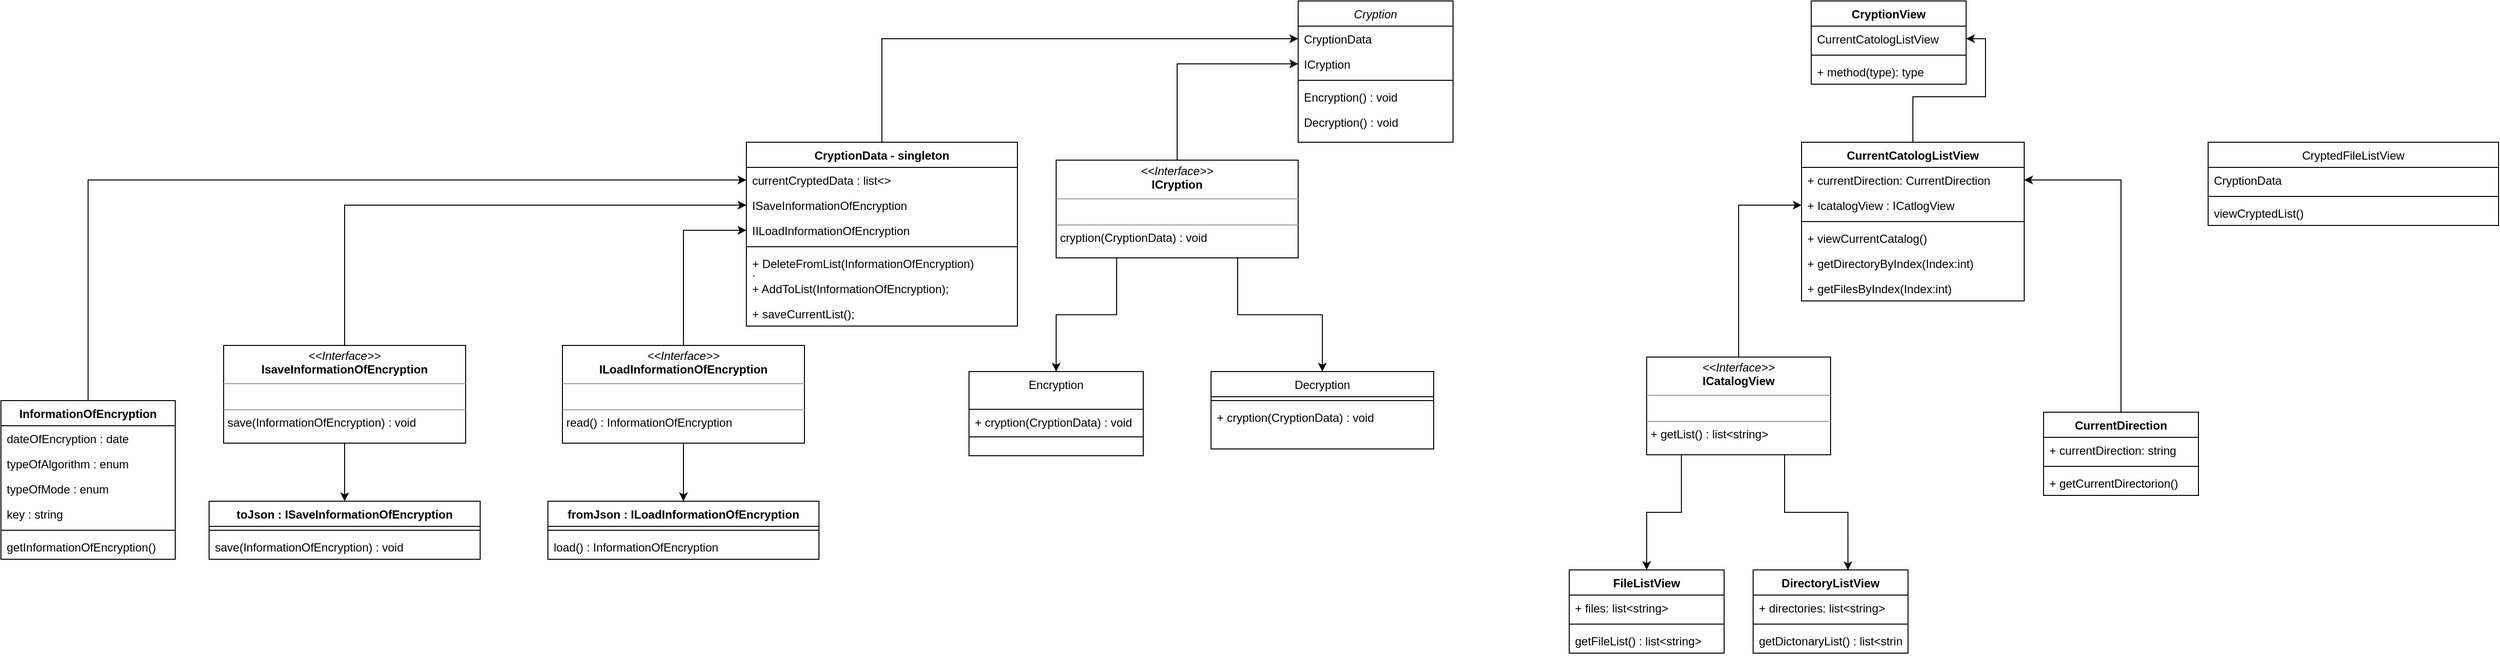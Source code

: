 <mxfile version="14.5.1" type="github">
  <diagram id="C5RBs43oDa-KdzZeNtuy" name="Page-1">
    <mxGraphModel dx="3671" dy="1588" grid="1" gridSize="10" guides="1" tooltips="1" connect="1" arrows="1" fold="1" page="1" pageScale="1" pageWidth="827" pageHeight="1169" math="0" shadow="0">
      <root>
        <mxCell id="WIyWlLk6GJQsqaUBKTNV-0" />
        <mxCell id="WIyWlLk6GJQsqaUBKTNV-1" parent="WIyWlLk6GJQsqaUBKTNV-0" />
        <mxCell id="zkfFHV4jXpPFQw0GAbJ--0" value="Cryption" style="swimlane;fontStyle=2;align=center;verticalAlign=top;childLayout=stackLayout;horizontal=1;startSize=26;horizontalStack=0;resizeParent=1;resizeLast=0;collapsible=1;marginBottom=0;rounded=0;shadow=0;strokeWidth=1;" parent="WIyWlLk6GJQsqaUBKTNV-1" vertex="1">
          <mxGeometry x="1210" y="216" width="160" height="146" as="geometry">
            <mxRectangle x="230" y="140" width="160" height="26" as="alternateBounds" />
          </mxGeometry>
        </mxCell>
        <mxCell id="Qj-PsOSthV5Xs8igE-OQ-14" value="CryptionData" style="text;strokeColor=none;fillColor=none;align=left;verticalAlign=top;spacingLeft=4;spacingRight=4;overflow=hidden;rotatable=0;points=[[0,0.5],[1,0.5]];portConstraint=eastwest;" parent="zkfFHV4jXpPFQw0GAbJ--0" vertex="1">
          <mxGeometry y="26" width="160" height="26" as="geometry" />
        </mxCell>
        <mxCell id="Qj-PsOSthV5Xs8igE-OQ-28" value="ICryption" style="text;strokeColor=none;fillColor=none;align=left;verticalAlign=top;spacingLeft=4;spacingRight=4;overflow=hidden;rotatable=0;points=[[0,0.5],[1,0.5]];portConstraint=eastwest;" parent="zkfFHV4jXpPFQw0GAbJ--0" vertex="1">
          <mxGeometry y="52" width="160" height="26" as="geometry" />
        </mxCell>
        <mxCell id="zkfFHV4jXpPFQw0GAbJ--4" value="" style="line;html=1;strokeWidth=1;align=left;verticalAlign=middle;spacingTop=-1;spacingLeft=3;spacingRight=3;rotatable=0;labelPosition=right;points=[];portConstraint=eastwest;" parent="zkfFHV4jXpPFQw0GAbJ--0" vertex="1">
          <mxGeometry y="78" width="160" height="8" as="geometry" />
        </mxCell>
        <mxCell id="Qj-PsOSthV5Xs8igE-OQ-30" value="Encryption() : void" style="text;strokeColor=none;fillColor=none;align=left;verticalAlign=top;spacingLeft=4;spacingRight=4;overflow=hidden;rotatable=0;points=[[0,0.5],[1,0.5]];portConstraint=eastwest;" parent="zkfFHV4jXpPFQw0GAbJ--0" vertex="1">
          <mxGeometry y="86" width="160" height="26" as="geometry" />
        </mxCell>
        <mxCell id="Qj-PsOSthV5Xs8igE-OQ-31" value="Decryption() : void" style="text;strokeColor=none;fillColor=none;align=left;verticalAlign=top;spacingLeft=4;spacingRight=4;overflow=hidden;rotatable=0;points=[[0,0.5],[1,0.5]];portConstraint=eastwest;" parent="zkfFHV4jXpPFQw0GAbJ--0" vertex="1">
          <mxGeometry y="112" width="160" height="26" as="geometry" />
        </mxCell>
        <mxCell id="zkfFHV4jXpPFQw0GAbJ--6" value="Encryption" style="swimlane;fontStyle=0;align=center;verticalAlign=top;childLayout=stackLayout;horizontal=1;startSize=39;horizontalStack=0;resizeParent=1;resizeLast=0;collapsible=1;marginBottom=0;rounded=0;shadow=0;strokeWidth=1;" parent="WIyWlLk6GJQsqaUBKTNV-1" vertex="1">
          <mxGeometry x="870" y="599" width="180" height="87" as="geometry">
            <mxRectangle x="130" y="380" width="160" height="26" as="alternateBounds" />
          </mxGeometry>
        </mxCell>
        <mxCell id="9iRqYb5BXU4AiGlbmvDw-17" value="+ cryption(CryptionData) : void" style="text;align=left;verticalAlign=top;spacingLeft=4;spacingRight=4;overflow=hidden;rotatable=0;points=[[0,0.5],[1,0.5]];portConstraint=eastwest;rounded=0;shadow=0;html=0;" parent="zkfFHV4jXpPFQw0GAbJ--6" vertex="1">
          <mxGeometry y="39" width="180" height="26" as="geometry" />
        </mxCell>
        <mxCell id="zkfFHV4jXpPFQw0GAbJ--9" value="" style="line;html=1;strokeWidth=1;align=left;verticalAlign=middle;spacingTop=-1;spacingLeft=3;spacingRight=3;rotatable=0;labelPosition=right;points=[];portConstraint=eastwest;" parent="zkfFHV4jXpPFQw0GAbJ--6" vertex="1">
          <mxGeometry y="65" width="180" height="5" as="geometry" />
        </mxCell>
        <mxCell id="zkfFHV4jXpPFQw0GAbJ--13" value="Decryption" style="swimlane;fontStyle=0;align=center;verticalAlign=top;childLayout=stackLayout;horizontal=1;startSize=26;horizontalStack=0;resizeParent=1;resizeLast=0;collapsible=1;marginBottom=0;rounded=0;shadow=0;strokeWidth=1;" parent="WIyWlLk6GJQsqaUBKTNV-1" vertex="1">
          <mxGeometry x="1120" y="599" width="230" height="80" as="geometry">
            <mxRectangle x="340" y="380" width="170" height="26" as="alternateBounds" />
          </mxGeometry>
        </mxCell>
        <mxCell id="zkfFHV4jXpPFQw0GAbJ--15" value="" style="line;html=1;strokeWidth=1;align=left;verticalAlign=middle;spacingTop=-1;spacingLeft=3;spacingRight=3;rotatable=0;labelPosition=right;points=[];portConstraint=eastwest;" parent="zkfFHV4jXpPFQw0GAbJ--13" vertex="1">
          <mxGeometry y="26" width="230" height="8" as="geometry" />
        </mxCell>
        <mxCell id="Qj-PsOSthV5Xs8igE-OQ-9" value="+ cryption(CryptionData) : void" style="text;align=left;verticalAlign=top;spacingLeft=4;spacingRight=4;overflow=hidden;rotatable=0;points=[[0,0.5],[1,0.5]];portConstraint=eastwest;rounded=0;shadow=0;html=0;" parent="zkfFHV4jXpPFQw0GAbJ--13" vertex="1">
          <mxGeometry y="34" width="230" height="26" as="geometry" />
        </mxCell>
        <mxCell id="9iRqYb5BXU4AiGlbmvDw-7" value="CryptionView" style="swimlane;fontStyle=1;align=center;verticalAlign=top;childLayout=stackLayout;horizontal=1;startSize=26;horizontalStack=0;resizeParent=1;resizeParentMax=0;resizeLast=0;collapsible=1;marginBottom=0;" parent="WIyWlLk6GJQsqaUBKTNV-1" vertex="1">
          <mxGeometry x="1740" y="216" width="160" height="86" as="geometry" />
        </mxCell>
        <mxCell id="9iRqYb5BXU4AiGlbmvDw-8" value="CurrentCatologListView" style="text;strokeColor=none;fillColor=none;align=left;verticalAlign=top;spacingLeft=4;spacingRight=4;overflow=hidden;rotatable=0;points=[[0,0.5],[1,0.5]];portConstraint=eastwest;" parent="9iRqYb5BXU4AiGlbmvDw-7" vertex="1">
          <mxGeometry y="26" width="160" height="26" as="geometry" />
        </mxCell>
        <mxCell id="9iRqYb5BXU4AiGlbmvDw-9" value="" style="line;strokeWidth=1;fillColor=none;align=left;verticalAlign=middle;spacingTop=-1;spacingLeft=3;spacingRight=3;rotatable=0;labelPosition=right;points=[];portConstraint=eastwest;" parent="9iRqYb5BXU4AiGlbmvDw-7" vertex="1">
          <mxGeometry y="52" width="160" height="8" as="geometry" />
        </mxCell>
        <mxCell id="9iRqYb5BXU4AiGlbmvDw-10" value="+ method(type): type" style="text;strokeColor=none;fillColor=none;align=left;verticalAlign=top;spacingLeft=4;spacingRight=4;overflow=hidden;rotatable=0;points=[[0,0.5],[1,0.5]];portConstraint=eastwest;" parent="9iRqYb5BXU4AiGlbmvDw-7" vertex="1">
          <mxGeometry y="60" width="160" height="26" as="geometry" />
        </mxCell>
        <mxCell id="9iRqYb5BXU4AiGlbmvDw-11" value="FileListView" style="swimlane;fontStyle=1;align=center;verticalAlign=top;childLayout=stackLayout;horizontal=1;startSize=26;horizontalStack=0;resizeParent=1;resizeParentMax=0;resizeLast=0;collapsible=1;marginBottom=0;" parent="WIyWlLk6GJQsqaUBKTNV-1" vertex="1">
          <mxGeometry x="1490" y="804" width="160" height="86" as="geometry" />
        </mxCell>
        <mxCell id="9iRqYb5BXU4AiGlbmvDw-12" value="+ files: list&lt;string&gt;" style="text;strokeColor=none;fillColor=none;align=left;verticalAlign=top;spacingLeft=4;spacingRight=4;overflow=hidden;rotatable=0;points=[[0,0.5],[1,0.5]];portConstraint=eastwest;" parent="9iRqYb5BXU4AiGlbmvDw-11" vertex="1">
          <mxGeometry y="26" width="160" height="26" as="geometry" />
        </mxCell>
        <mxCell id="9iRqYb5BXU4AiGlbmvDw-13" value="" style="line;strokeWidth=1;fillColor=none;align=left;verticalAlign=middle;spacingTop=-1;spacingLeft=3;spacingRight=3;rotatable=0;labelPosition=right;points=[];portConstraint=eastwest;" parent="9iRqYb5BXU4AiGlbmvDw-11" vertex="1">
          <mxGeometry y="52" width="160" height="8" as="geometry" />
        </mxCell>
        <mxCell id="9iRqYb5BXU4AiGlbmvDw-14" value="getFileList() : list&lt;string&gt;" style="text;strokeColor=none;fillColor=none;align=left;verticalAlign=top;spacingLeft=4;spacingRight=4;overflow=hidden;rotatable=0;points=[[0,0.5],[1,0.5]];portConstraint=eastwest;" parent="9iRqYb5BXU4AiGlbmvDw-11" vertex="1">
          <mxGeometry y="60" width="160" height="26" as="geometry" />
        </mxCell>
        <mxCell id="Qj-PsOSthV5Xs8igE-OQ-2" style="edgeStyle=orthogonalEdgeStyle;rounded=0;orthogonalLoop=1;jettySize=auto;html=1;entryX=0;entryY=0.5;entryDx=0;entryDy=0;" parent="WIyWlLk6GJQsqaUBKTNV-1" source="9iRqYb5BXU4AiGlbmvDw-27" target="9iRqYb5BXU4AiGlbmvDw-67" edge="1">
          <mxGeometry relative="1" as="geometry" />
        </mxCell>
        <mxCell id="9iRqYb5BXU4AiGlbmvDw-27" value="InformationOfEncryption" style="swimlane;fontStyle=1;align=center;verticalAlign=top;childLayout=stackLayout;horizontal=1;startSize=26;horizontalStack=0;resizeParent=1;resizeParentMax=0;resizeLast=0;collapsible=1;marginBottom=0;" parent="WIyWlLk6GJQsqaUBKTNV-1" vertex="1">
          <mxGeometry x="-130" y="629" width="180" height="164" as="geometry" />
        </mxCell>
        <mxCell id="9iRqYb5BXU4AiGlbmvDw-28" value="dateOfEncryption : date" style="text;strokeColor=none;fillColor=none;align=left;verticalAlign=top;spacingLeft=4;spacingRight=4;overflow=hidden;rotatable=0;points=[[0,0.5],[1,0.5]];portConstraint=eastwest;" parent="9iRqYb5BXU4AiGlbmvDw-27" vertex="1">
          <mxGeometry y="26" width="180" height="26" as="geometry" />
        </mxCell>
        <mxCell id="9iRqYb5BXU4AiGlbmvDw-39" value="typeOfAlgorithm : enum" style="text;strokeColor=none;fillColor=none;align=left;verticalAlign=top;spacingLeft=4;spacingRight=4;overflow=hidden;rotatable=0;points=[[0,0.5],[1,0.5]];portConstraint=eastwest;" parent="9iRqYb5BXU4AiGlbmvDw-27" vertex="1">
          <mxGeometry y="52" width="180" height="26" as="geometry" />
        </mxCell>
        <mxCell id="9iRqYb5BXU4AiGlbmvDw-40" value="typeOfMode : enum" style="text;strokeColor=none;fillColor=none;align=left;verticalAlign=top;spacingLeft=4;spacingRight=4;overflow=hidden;rotatable=0;points=[[0,0.5],[1,0.5]];portConstraint=eastwest;" parent="9iRqYb5BXU4AiGlbmvDw-27" vertex="1">
          <mxGeometry y="78" width="180" height="26" as="geometry" />
        </mxCell>
        <mxCell id="9iRqYb5BXU4AiGlbmvDw-41" value="key : string" style="text;strokeColor=none;fillColor=none;align=left;verticalAlign=top;spacingLeft=4;spacingRight=4;overflow=hidden;rotatable=0;points=[[0,0.5],[1,0.5]];portConstraint=eastwest;" parent="9iRqYb5BXU4AiGlbmvDw-27" vertex="1">
          <mxGeometry y="104" width="180" height="26" as="geometry" />
        </mxCell>
        <mxCell id="9iRqYb5BXU4AiGlbmvDw-29" value="" style="line;strokeWidth=1;fillColor=none;align=left;verticalAlign=middle;spacingTop=-1;spacingLeft=3;spacingRight=3;rotatable=0;labelPosition=right;points=[];portConstraint=eastwest;" parent="9iRqYb5BXU4AiGlbmvDw-27" vertex="1">
          <mxGeometry y="130" width="180" height="8" as="geometry" />
        </mxCell>
        <mxCell id="9iRqYb5BXU4AiGlbmvDw-30" value="getInformationOfEncryption()&#xa;" style="text;strokeColor=none;fillColor=none;align=left;verticalAlign=top;spacingLeft=4;spacingRight=4;overflow=hidden;rotatable=0;points=[[0,0.5],[1,0.5]];portConstraint=eastwest;" parent="9iRqYb5BXU4AiGlbmvDw-27" vertex="1">
          <mxGeometry y="138" width="180" height="26" as="geometry" />
        </mxCell>
        <mxCell id="9iRqYb5BXU4AiGlbmvDw-76" style="edgeStyle=orthogonalEdgeStyle;rounded=0;orthogonalLoop=1;jettySize=auto;html=1;entryX=0.5;entryY=0;entryDx=0;entryDy=0;exitX=0.5;exitY=1;exitDx=0;exitDy=0;" parent="WIyWlLk6GJQsqaUBKTNV-1" source="WPmkBU69KhsGeqSe_Cuk-21" target="9iRqYb5BXU4AiGlbmvDw-72" edge="1">
          <mxGeometry relative="1" as="geometry">
            <mxPoint x="220" y="686" as="sourcePoint" />
          </mxGeometry>
        </mxCell>
        <mxCell id="Qj-PsOSthV5Xs8igE-OQ-3" style="edgeStyle=orthogonalEdgeStyle;rounded=0;orthogonalLoop=1;jettySize=auto;html=1;entryX=0;entryY=0.5;entryDx=0;entryDy=0;exitX=0.5;exitY=0;exitDx=0;exitDy=0;" parent="WIyWlLk6GJQsqaUBKTNV-1" source="WPmkBU69KhsGeqSe_Cuk-21" target="Qj-PsOSthV5Xs8igE-OQ-0" edge="1">
          <mxGeometry relative="1" as="geometry">
            <mxPoint x="220" y="626" as="sourcePoint" />
          </mxGeometry>
        </mxCell>
        <mxCell id="Qj-PsOSthV5Xs8igE-OQ-4" style="edgeStyle=orthogonalEdgeStyle;rounded=0;orthogonalLoop=1;jettySize=auto;html=1;entryX=0;entryY=0.5;entryDx=0;entryDy=0;" parent="WIyWlLk6GJQsqaUBKTNV-1" source="WPmkBU69KhsGeqSe_Cuk-18" target="Qj-PsOSthV5Xs8igE-OQ-1" edge="1">
          <mxGeometry relative="1" as="geometry">
            <mxPoint x="560" y="626" as="sourcePoint" />
          </mxGeometry>
        </mxCell>
        <mxCell id="9iRqYb5BXU4AiGlbmvDw-54" value="CryptedFileListView" style="swimlane;fontStyle=0;childLayout=stackLayout;horizontal=1;startSize=26;fillColor=none;horizontalStack=0;resizeParent=1;resizeParentMax=0;resizeLast=0;collapsible=1;marginBottom=0;" parent="WIyWlLk6GJQsqaUBKTNV-1" vertex="1">
          <mxGeometry x="2150" y="362" width="300" height="86" as="geometry" />
        </mxCell>
        <mxCell id="WPmkBU69KhsGeqSe_Cuk-54" value="CryptionData" style="text;strokeColor=none;fillColor=none;align=left;verticalAlign=top;spacingLeft=4;spacingRight=4;overflow=hidden;rotatable=0;points=[[0,0.5],[1,0.5]];portConstraint=eastwest;" vertex="1" parent="9iRqYb5BXU4AiGlbmvDw-54">
          <mxGeometry y="26" width="300" height="26" as="geometry" />
        </mxCell>
        <mxCell id="WPmkBU69KhsGeqSe_Cuk-55" value="" style="line;strokeWidth=1;fillColor=none;align=left;verticalAlign=middle;spacingTop=-1;spacingLeft=3;spacingRight=3;rotatable=0;labelPosition=right;points=[];portConstraint=eastwest;" vertex="1" parent="9iRqYb5BXU4AiGlbmvDw-54">
          <mxGeometry y="52" width="300" height="8" as="geometry" />
        </mxCell>
        <mxCell id="9iRqYb5BXU4AiGlbmvDw-57" value="viewCryptedList()" style="text;strokeColor=none;fillColor=none;align=left;verticalAlign=top;spacingLeft=4;spacingRight=4;overflow=hidden;rotatable=0;points=[[0,0.5],[1,0.5]];portConstraint=eastwest;" parent="9iRqYb5BXU4AiGlbmvDw-54" vertex="1">
          <mxGeometry y="60" width="300" height="26" as="geometry" />
        </mxCell>
        <mxCell id="Qj-PsOSthV5Xs8igE-OQ-15" style="edgeStyle=orthogonalEdgeStyle;rounded=0;orthogonalLoop=1;jettySize=auto;html=1;" parent="WIyWlLk6GJQsqaUBKTNV-1" source="9iRqYb5BXU4AiGlbmvDw-66" target="Qj-PsOSthV5Xs8igE-OQ-14" edge="1">
          <mxGeometry relative="1" as="geometry" />
        </mxCell>
        <mxCell id="9iRqYb5BXU4AiGlbmvDw-66" value="CryptionData - singleton" style="swimlane;fontStyle=1;align=center;verticalAlign=top;childLayout=stackLayout;horizontal=1;startSize=26;horizontalStack=0;resizeParent=1;resizeParentMax=0;resizeLast=0;collapsible=1;marginBottom=0;" parent="WIyWlLk6GJQsqaUBKTNV-1" vertex="1">
          <mxGeometry x="640" y="362" width="280" height="190" as="geometry" />
        </mxCell>
        <mxCell id="9iRqYb5BXU4AiGlbmvDw-67" value="currentCryptedData : list&lt;&gt;" style="text;strokeColor=none;fillColor=none;align=left;verticalAlign=top;spacingLeft=4;spacingRight=4;overflow=hidden;rotatable=0;points=[[0,0.5],[1,0.5]];portConstraint=eastwest;" parent="9iRqYb5BXU4AiGlbmvDw-66" vertex="1">
          <mxGeometry y="26" width="280" height="26" as="geometry" />
        </mxCell>
        <mxCell id="Qj-PsOSthV5Xs8igE-OQ-0" value="ISaveInformationOfEncryption " style="text;strokeColor=none;fillColor=none;align=left;verticalAlign=top;spacingLeft=4;spacingRight=4;overflow=hidden;rotatable=0;points=[[0,0.5],[1,0.5]];portConstraint=eastwest;" parent="9iRqYb5BXU4AiGlbmvDw-66" vertex="1">
          <mxGeometry y="52" width="280" height="26" as="geometry" />
        </mxCell>
        <mxCell id="Qj-PsOSthV5Xs8igE-OQ-1" value="IILoadInformationOfEncryption " style="text;strokeColor=none;fillColor=none;align=left;verticalAlign=top;spacingLeft=4;spacingRight=4;overflow=hidden;rotatable=0;points=[[0,0.5],[1,0.5]];portConstraint=eastwest;" parent="9iRqYb5BXU4AiGlbmvDw-66" vertex="1">
          <mxGeometry y="78" width="280" height="26" as="geometry" />
        </mxCell>
        <mxCell id="9iRqYb5BXU4AiGlbmvDw-68" value="" style="line;strokeWidth=1;fillColor=none;align=left;verticalAlign=middle;spacingTop=-1;spacingLeft=3;spacingRight=3;rotatable=0;labelPosition=right;points=[];portConstraint=eastwest;" parent="9iRqYb5BXU4AiGlbmvDw-66" vertex="1">
          <mxGeometry y="104" width="280" height="8" as="geometry" />
        </mxCell>
        <mxCell id="WPmkBU69KhsGeqSe_Cuk-51" value="+ DeleteFromList(InformationOfEncryption)&#xa;;" style="text;strokeColor=none;fillColor=none;align=left;verticalAlign=top;spacingLeft=4;spacingRight=4;overflow=hidden;rotatable=0;points=[[0,0.5],[1,0.5]];portConstraint=eastwest;" vertex="1" parent="9iRqYb5BXU4AiGlbmvDw-66">
          <mxGeometry y="112" width="280" height="26" as="geometry" />
        </mxCell>
        <mxCell id="WPmkBU69KhsGeqSe_Cuk-52" value="+ AddToList(InformationOfEncryption);" style="text;strokeColor=none;fillColor=none;align=left;verticalAlign=top;spacingLeft=4;spacingRight=4;overflow=hidden;rotatable=0;points=[[0,0.5],[1,0.5]];portConstraint=eastwest;" vertex="1" parent="9iRqYb5BXU4AiGlbmvDw-66">
          <mxGeometry y="138" width="280" height="26" as="geometry" />
        </mxCell>
        <mxCell id="9iRqYb5BXU4AiGlbmvDw-69" value="+ saveCurrentList();" style="text;strokeColor=none;fillColor=none;align=left;verticalAlign=top;spacingLeft=4;spacingRight=4;overflow=hidden;rotatable=0;points=[[0,0.5],[1,0.5]];portConstraint=eastwest;" parent="9iRqYb5BXU4AiGlbmvDw-66" vertex="1">
          <mxGeometry y="164" width="280" height="26" as="geometry" />
        </mxCell>
        <mxCell id="9iRqYb5BXU4AiGlbmvDw-72" value="toJson : ISaveInformationOfEncryption" style="swimlane;fontStyle=1;align=center;verticalAlign=top;childLayout=stackLayout;horizontal=1;startSize=26;horizontalStack=0;resizeParent=1;resizeParentMax=0;resizeLast=0;collapsible=1;marginBottom=0;" parent="WIyWlLk6GJQsqaUBKTNV-1" vertex="1">
          <mxGeometry x="85" y="733" width="280" height="60" as="geometry" />
        </mxCell>
        <mxCell id="9iRqYb5BXU4AiGlbmvDw-74" value="" style="line;strokeWidth=1;fillColor=none;align=left;verticalAlign=middle;spacingTop=-1;spacingLeft=3;spacingRight=3;rotatable=0;labelPosition=right;points=[];portConstraint=eastwest;" parent="9iRqYb5BXU4AiGlbmvDw-72" vertex="1">
          <mxGeometry y="26" width="280" height="8" as="geometry" />
        </mxCell>
        <mxCell id="9iRqYb5BXU4AiGlbmvDw-75" value="save(InformationOfEncryption) : void" style="text;strokeColor=none;fillColor=none;align=left;verticalAlign=top;spacingLeft=4;spacingRight=4;overflow=hidden;rotatable=0;points=[[0,0.5],[1,0.5]];portConstraint=eastwest;" parent="9iRqYb5BXU4AiGlbmvDw-72" vertex="1">
          <mxGeometry y="34" width="280" height="26" as="geometry" />
        </mxCell>
        <mxCell id="9iRqYb5BXU4AiGlbmvDw-77" value="fromJson : ILoadInformationOfEncryption" style="swimlane;fontStyle=1;align=center;verticalAlign=top;childLayout=stackLayout;horizontal=1;startSize=26;horizontalStack=0;resizeParent=1;resizeParentMax=0;resizeLast=0;collapsible=1;marginBottom=0;" parent="WIyWlLk6GJQsqaUBKTNV-1" vertex="1">
          <mxGeometry x="435" y="733" width="280" height="60" as="geometry" />
        </mxCell>
        <mxCell id="9iRqYb5BXU4AiGlbmvDw-78" value="" style="line;strokeWidth=1;fillColor=none;align=left;verticalAlign=middle;spacingTop=-1;spacingLeft=3;spacingRight=3;rotatable=0;labelPosition=right;points=[];portConstraint=eastwest;" parent="9iRqYb5BXU4AiGlbmvDw-77" vertex="1">
          <mxGeometry y="26" width="280" height="8" as="geometry" />
        </mxCell>
        <mxCell id="9iRqYb5BXU4AiGlbmvDw-79" value="load() : InformationOfEncryption" style="text;strokeColor=none;fillColor=none;align=left;verticalAlign=top;spacingLeft=4;spacingRight=4;overflow=hidden;rotatable=0;points=[[0,0.5],[1,0.5]];portConstraint=eastwest;" parent="9iRqYb5BXU4AiGlbmvDw-77" vertex="1">
          <mxGeometry y="34" width="280" height="26" as="geometry" />
        </mxCell>
        <mxCell id="9iRqYb5BXU4AiGlbmvDw-80" style="edgeStyle=orthogonalEdgeStyle;rounded=0;orthogonalLoop=1;jettySize=auto;html=1;exitX=0.5;exitY=1;exitDx=0;exitDy=0;" parent="WIyWlLk6GJQsqaUBKTNV-1" source="WPmkBU69KhsGeqSe_Cuk-18" target="9iRqYb5BXU4AiGlbmvDw-77" edge="1">
          <mxGeometry relative="1" as="geometry">
            <mxPoint x="560" y="686" as="sourcePoint" />
          </mxGeometry>
        </mxCell>
        <mxCell id="Qj-PsOSthV5Xs8igE-OQ-29" style="edgeStyle=orthogonalEdgeStyle;rounded=0;orthogonalLoop=1;jettySize=auto;html=1;entryX=0;entryY=0.5;entryDx=0;entryDy=0;exitX=0.5;exitY=0;exitDx=0;exitDy=0;" parent="WIyWlLk6GJQsqaUBKTNV-1" source="WPmkBU69KhsGeqSe_Cuk-20" target="Qj-PsOSthV5Xs8igE-OQ-28" edge="1">
          <mxGeometry relative="1" as="geometry">
            <mxPoint x="1089.941" y="362" as="sourcePoint" />
          </mxGeometry>
        </mxCell>
        <mxCell id="Qj-PsOSthV5Xs8igE-OQ-24" style="edgeStyle=orthogonalEdgeStyle;rounded=0;orthogonalLoop=1;jettySize=auto;html=1;exitX=0.25;exitY=1;exitDx=0;exitDy=0;" parent="WIyWlLk6GJQsqaUBKTNV-1" source="WPmkBU69KhsGeqSe_Cuk-20" target="zkfFHV4jXpPFQw0GAbJ--6" edge="1">
          <mxGeometry relative="1" as="geometry">
            <mxPoint x="1070.0" y="422.988" as="sourcePoint" />
          </mxGeometry>
        </mxCell>
        <mxCell id="Qj-PsOSthV5Xs8igE-OQ-26" style="edgeStyle=orthogonalEdgeStyle;rounded=0;orthogonalLoop=1;jettySize=auto;html=1;exitX=0.75;exitY=1;exitDx=0;exitDy=0;" parent="WIyWlLk6GJQsqaUBKTNV-1" source="WPmkBU69KhsGeqSe_Cuk-20" target="zkfFHV4jXpPFQw0GAbJ--13" edge="1">
          <mxGeometry relative="1" as="geometry">
            <mxPoint x="1130.0" y="422.988" as="sourcePoint" />
          </mxGeometry>
        </mxCell>
        <mxCell id="WPmkBU69KhsGeqSe_Cuk-0" value="DirectoryListView" style="swimlane;fontStyle=1;align=center;verticalAlign=top;childLayout=stackLayout;horizontal=1;startSize=26;horizontalStack=0;resizeParent=1;resizeParentMax=0;resizeLast=0;collapsible=1;marginBottom=0;" vertex="1" parent="WIyWlLk6GJQsqaUBKTNV-1">
          <mxGeometry x="1680" y="804" width="160" height="86" as="geometry" />
        </mxCell>
        <mxCell id="WPmkBU69KhsGeqSe_Cuk-9" value="+ directories: list&lt;string&gt;" style="text;strokeColor=none;fillColor=none;align=left;verticalAlign=top;spacingLeft=4;spacingRight=4;overflow=hidden;rotatable=0;points=[[0,0.5],[1,0.5]];portConstraint=eastwest;" vertex="1" parent="WPmkBU69KhsGeqSe_Cuk-0">
          <mxGeometry y="26" width="160" height="26" as="geometry" />
        </mxCell>
        <mxCell id="WPmkBU69KhsGeqSe_Cuk-2" value="" style="line;strokeWidth=1;fillColor=none;align=left;verticalAlign=middle;spacingTop=-1;spacingLeft=3;spacingRight=3;rotatable=0;labelPosition=right;points=[];portConstraint=eastwest;" vertex="1" parent="WPmkBU69KhsGeqSe_Cuk-0">
          <mxGeometry y="52" width="160" height="8" as="geometry" />
        </mxCell>
        <mxCell id="WPmkBU69KhsGeqSe_Cuk-8" value="getDictonaryList() : list&lt;string&gt;" style="text;strokeColor=none;fillColor=none;align=left;verticalAlign=top;spacingLeft=4;spacingRight=4;overflow=hidden;rotatable=0;points=[[0,0.5],[1,0.5]];portConstraint=eastwest;" vertex="1" parent="WPmkBU69KhsGeqSe_Cuk-0">
          <mxGeometry y="60" width="160" height="26" as="geometry" />
        </mxCell>
        <mxCell id="WPmkBU69KhsGeqSe_Cuk-33" style="edgeStyle=orthogonalEdgeStyle;rounded=0;orthogonalLoop=1;jettySize=auto;html=1;" edge="1" parent="WIyWlLk6GJQsqaUBKTNV-1" source="WPmkBU69KhsGeqSe_Cuk-4" target="9iRqYb5BXU4AiGlbmvDw-8">
          <mxGeometry relative="1" as="geometry" />
        </mxCell>
        <mxCell id="WPmkBU69KhsGeqSe_Cuk-4" value="CurrentCatologListView" style="swimlane;fontStyle=1;align=center;verticalAlign=top;childLayout=stackLayout;horizontal=1;startSize=26;horizontalStack=0;resizeParent=1;resizeParentMax=0;resizeLast=0;collapsible=1;marginBottom=0;" vertex="1" parent="WIyWlLk6GJQsqaUBKTNV-1">
          <mxGeometry x="1730" y="362" width="230" height="164" as="geometry" />
        </mxCell>
        <mxCell id="WPmkBU69KhsGeqSe_Cuk-10" value="+ currentDirection: CurrentDirection" style="text;strokeColor=none;fillColor=none;align=left;verticalAlign=top;spacingLeft=4;spacingRight=4;overflow=hidden;rotatable=0;points=[[0,0.5],[1,0.5]];portConstraint=eastwest;" vertex="1" parent="WPmkBU69KhsGeqSe_Cuk-4">
          <mxGeometry y="26" width="230" height="26" as="geometry" />
        </mxCell>
        <mxCell id="WPmkBU69KhsGeqSe_Cuk-23" value="+ IcatalogView : ICatlogView" style="text;strokeColor=none;fillColor=none;align=left;verticalAlign=top;spacingLeft=4;spacingRight=4;overflow=hidden;rotatable=0;points=[[0,0.5],[1,0.5]];portConstraint=eastwest;" vertex="1" parent="WPmkBU69KhsGeqSe_Cuk-4">
          <mxGeometry y="52" width="230" height="26" as="geometry" />
        </mxCell>
        <mxCell id="WPmkBU69KhsGeqSe_Cuk-6" value="" style="line;strokeWidth=1;fillColor=none;align=left;verticalAlign=middle;spacingTop=-1;spacingLeft=3;spacingRight=3;rotatable=0;labelPosition=right;points=[];portConstraint=eastwest;" vertex="1" parent="WPmkBU69KhsGeqSe_Cuk-4">
          <mxGeometry y="78" width="230" height="8" as="geometry" />
        </mxCell>
        <mxCell id="WPmkBU69KhsGeqSe_Cuk-7" value="+ viewCurrentCatalog()" style="text;strokeColor=none;fillColor=none;align=left;verticalAlign=top;spacingLeft=4;spacingRight=4;overflow=hidden;rotatable=0;points=[[0,0.5],[1,0.5]];portConstraint=eastwest;" vertex="1" parent="WPmkBU69KhsGeqSe_Cuk-4">
          <mxGeometry y="86" width="230" height="26" as="geometry" />
        </mxCell>
        <mxCell id="WPmkBU69KhsGeqSe_Cuk-31" value="+ getDirectoryByIndex(Index:int)" style="text;strokeColor=none;fillColor=none;align=left;verticalAlign=top;spacingLeft=4;spacingRight=4;overflow=hidden;rotatable=0;points=[[0,0.5],[1,0.5]];portConstraint=eastwest;" vertex="1" parent="WPmkBU69KhsGeqSe_Cuk-4">
          <mxGeometry y="112" width="230" height="26" as="geometry" />
        </mxCell>
        <mxCell id="WPmkBU69KhsGeqSe_Cuk-30" value="+ getFilesByIndex(Index:int)" style="text;strokeColor=none;fillColor=none;align=left;verticalAlign=top;spacingLeft=4;spacingRight=4;overflow=hidden;rotatable=0;points=[[0,0.5],[1,0.5]];portConstraint=eastwest;" vertex="1" parent="WPmkBU69KhsGeqSe_Cuk-4">
          <mxGeometry y="138" width="230" height="26" as="geometry" />
        </mxCell>
        <mxCell id="WPmkBU69KhsGeqSe_Cuk-16" style="edgeStyle=orthogonalEdgeStyle;rounded=0;orthogonalLoop=1;jettySize=auto;html=1;exitX=0.189;exitY=1.006;exitDx=0;exitDy=0;exitPerimeter=0;" edge="1" parent="WIyWlLk6GJQsqaUBKTNV-1" source="WPmkBU69KhsGeqSe_Cuk-15" target="9iRqYb5BXU4AiGlbmvDw-11">
          <mxGeometry relative="1" as="geometry" />
        </mxCell>
        <mxCell id="WPmkBU69KhsGeqSe_Cuk-17" style="edgeStyle=orthogonalEdgeStyle;rounded=0;orthogonalLoop=1;jettySize=auto;html=1;entryX=0.612;entryY=0.003;entryDx=0;entryDy=0;entryPerimeter=0;exitX=0.75;exitY=1;exitDx=0;exitDy=0;" edge="1" parent="WIyWlLk6GJQsqaUBKTNV-1" source="WPmkBU69KhsGeqSe_Cuk-15" target="WPmkBU69KhsGeqSe_Cuk-0">
          <mxGeometry relative="1" as="geometry" />
        </mxCell>
        <mxCell id="WPmkBU69KhsGeqSe_Cuk-24" style="edgeStyle=orthogonalEdgeStyle;rounded=0;orthogonalLoop=1;jettySize=auto;html=1;entryX=0;entryY=0.5;entryDx=0;entryDy=0;" edge="1" parent="WIyWlLk6GJQsqaUBKTNV-1" source="WPmkBU69KhsGeqSe_Cuk-15" target="WPmkBU69KhsGeqSe_Cuk-23">
          <mxGeometry relative="1" as="geometry" />
        </mxCell>
        <mxCell id="WPmkBU69KhsGeqSe_Cuk-15" value="&lt;p style=&quot;margin: 0px ; margin-top: 4px ; text-align: center&quot;&gt;&lt;i&gt;&amp;lt;&amp;lt;Interface&amp;gt;&amp;gt;&lt;/i&gt;&lt;br&gt;&lt;b&gt;ICatalogView&lt;/b&gt;&lt;/p&gt;&lt;hr size=&quot;1&quot;&gt;&lt;p style=&quot;margin: 0px ; margin-left: 4px&quot;&gt;&lt;br&gt;&lt;/p&gt;&lt;hr size=&quot;1&quot;&gt;&lt;p style=&quot;margin: 0px ; margin-left: 4px&quot;&gt;+ getList() : list&amp;lt;string&amp;gt;&lt;br&gt;&lt;br&gt;&lt;/p&gt;" style="verticalAlign=top;align=left;overflow=fill;fontSize=12;fontFamily=Helvetica;html=1;" vertex="1" parent="WIyWlLk6GJQsqaUBKTNV-1">
          <mxGeometry x="1570" y="584" width="190" height="101" as="geometry" />
        </mxCell>
        <mxCell id="WPmkBU69KhsGeqSe_Cuk-20" value="&lt;p style=&quot;margin: 0px ; margin-top: 4px ; text-align: center&quot;&gt;&lt;i&gt;&amp;lt;&amp;lt;Interface&amp;gt;&amp;gt;&lt;/i&gt;&lt;br&gt;&lt;span style=&quot;font-weight: 700&quot;&gt;ICryption&lt;/span&gt;&lt;br&gt;&lt;/p&gt;&lt;hr size=&quot;1&quot;&gt;&lt;p style=&quot;margin: 0px ; margin-left: 4px&quot;&gt;&lt;br&gt;&lt;/p&gt;&lt;hr size=&quot;1&quot;&gt;&lt;p style=&quot;margin: 0px ; margin-left: 4px&quot;&gt;cryption(CryptionData) : void&lt;br&gt;&lt;/p&gt;" style="verticalAlign=top;align=left;overflow=fill;fontSize=12;fontFamily=Helvetica;html=1;" vertex="1" parent="WIyWlLk6GJQsqaUBKTNV-1">
          <mxGeometry x="960" y="380.5" width="250" height="101" as="geometry" />
        </mxCell>
        <mxCell id="WPmkBU69KhsGeqSe_Cuk-21" value="&lt;p style=&quot;margin: 0px ; margin-top: 4px ; text-align: center&quot;&gt;&lt;i&gt;&amp;lt;&amp;lt;Interface&amp;gt;&amp;gt;&lt;/i&gt;&lt;br&gt;&lt;span style=&quot;font-weight: 700&quot;&gt;IsaveInformationOfEncryption&lt;/span&gt;&lt;br&gt;&lt;/p&gt;&lt;hr size=&quot;1&quot;&gt;&lt;p style=&quot;margin: 0px ; margin-left: 4px&quot;&gt;&lt;br&gt;&lt;/p&gt;&lt;hr size=&quot;1&quot;&gt;&lt;p style=&quot;margin: 0px ; margin-left: 4px&quot;&gt;&lt;span style=&quot;text-align: center&quot;&gt;save(InformationOfEncryption) : void&lt;/span&gt;&lt;br&gt;&lt;/p&gt;" style="verticalAlign=top;align=left;overflow=fill;fontSize=12;fontFamily=Helvetica;html=1;" vertex="1" parent="WIyWlLk6GJQsqaUBKTNV-1">
          <mxGeometry x="100" y="572" width="250" height="101" as="geometry" />
        </mxCell>
        <mxCell id="WPmkBU69KhsGeqSe_Cuk-18" value="&lt;p style=&quot;margin: 0px ; margin-top: 4px ; text-align: center&quot;&gt;&lt;i&gt;&amp;lt;&amp;lt;Interface&amp;gt;&amp;gt;&lt;/i&gt;&lt;br&gt;&lt;span style=&quot;font-weight: 700&quot;&gt;ILoadInformationOfEncryption&lt;/span&gt;&lt;br&gt;&lt;/p&gt;&lt;hr size=&quot;1&quot;&gt;&lt;p style=&quot;margin: 0px ; margin-left: 4px&quot;&gt;&lt;br&gt;&lt;/p&gt;&lt;hr size=&quot;1&quot;&gt;&lt;p style=&quot;margin: 0px ; margin-left: 4px&quot;&gt;&lt;span style=&quot;text-align: center&quot;&gt;read() : InformationOfEncryption&lt;/span&gt;&lt;br&gt;&lt;/p&gt;" style="verticalAlign=top;align=left;overflow=fill;fontSize=12;fontFamily=Helvetica;html=1;" vertex="1" parent="WIyWlLk6GJQsqaUBKTNV-1">
          <mxGeometry x="450" y="572" width="250" height="101" as="geometry" />
        </mxCell>
        <mxCell id="WPmkBU69KhsGeqSe_Cuk-29" style="edgeStyle=orthogonalEdgeStyle;rounded=0;orthogonalLoop=1;jettySize=auto;html=1;entryX=1;entryY=0.5;entryDx=0;entryDy=0;" edge="1" parent="WIyWlLk6GJQsqaUBKTNV-1" source="WPmkBU69KhsGeqSe_Cuk-25" target="WPmkBU69KhsGeqSe_Cuk-10">
          <mxGeometry relative="1" as="geometry" />
        </mxCell>
        <mxCell id="WPmkBU69KhsGeqSe_Cuk-25" value="CurrentDirection" style="swimlane;fontStyle=1;align=center;verticalAlign=top;childLayout=stackLayout;horizontal=1;startSize=26;horizontalStack=0;resizeParent=1;resizeParentMax=0;resizeLast=0;collapsible=1;marginBottom=0;" vertex="1" parent="WIyWlLk6GJQsqaUBKTNV-1">
          <mxGeometry x="1980" y="641" width="160" height="86" as="geometry" />
        </mxCell>
        <mxCell id="WPmkBU69KhsGeqSe_Cuk-26" value="+ currentDirection: string" style="text;strokeColor=none;fillColor=none;align=left;verticalAlign=top;spacingLeft=4;spacingRight=4;overflow=hidden;rotatable=0;points=[[0,0.5],[1,0.5]];portConstraint=eastwest;" vertex="1" parent="WPmkBU69KhsGeqSe_Cuk-25">
          <mxGeometry y="26" width="160" height="26" as="geometry" />
        </mxCell>
        <mxCell id="WPmkBU69KhsGeqSe_Cuk-27" value="" style="line;strokeWidth=1;fillColor=none;align=left;verticalAlign=middle;spacingTop=-1;spacingLeft=3;spacingRight=3;rotatable=0;labelPosition=right;points=[];portConstraint=eastwest;" vertex="1" parent="WPmkBU69KhsGeqSe_Cuk-25">
          <mxGeometry y="52" width="160" height="8" as="geometry" />
        </mxCell>
        <mxCell id="WPmkBU69KhsGeqSe_Cuk-28" value="+ getCurrentDirectorion()" style="text;strokeColor=none;fillColor=none;align=left;verticalAlign=top;spacingLeft=4;spacingRight=4;overflow=hidden;rotatable=0;points=[[0,0.5],[1,0.5]];portConstraint=eastwest;" vertex="1" parent="WPmkBU69KhsGeqSe_Cuk-25">
          <mxGeometry y="60" width="160" height="26" as="geometry" />
        </mxCell>
      </root>
    </mxGraphModel>
  </diagram>
</mxfile>
